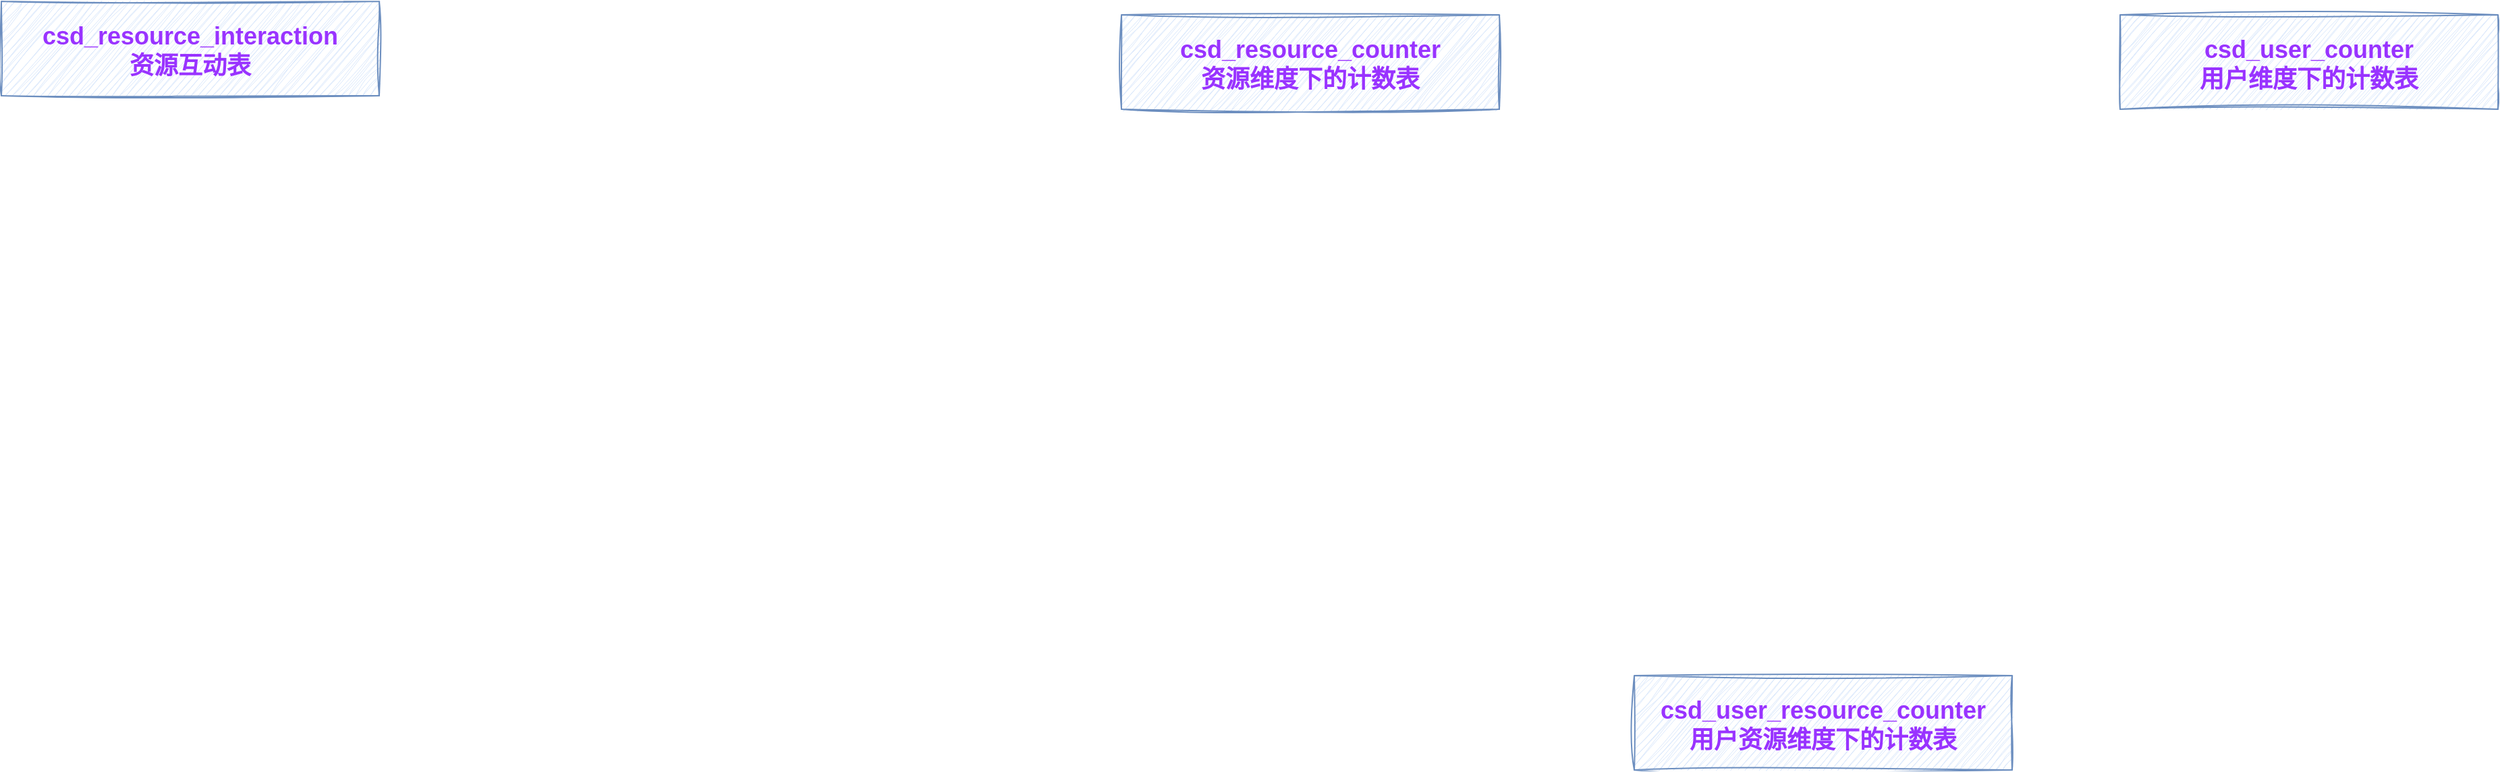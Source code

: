 <mxfile version="20.8.4" type="github">
  <diagram id="R2lEEEUBdFMjLlhIrx00" name="Page-1">
    <mxGraphModel dx="1434" dy="844" grid="1" gridSize="10" guides="1" tooltips="1" connect="1" arrows="1" fold="1" page="1" pageScale="1" pageWidth="850" pageHeight="1100" math="0" shadow="0" extFonts="Permanent Marker^https://fonts.googleapis.com/css?family=Permanent+Marker">
      <root>
        <mxCell id="0" />
        <mxCell id="1" parent="0" />
        <mxCell id="zaY957FdECM3aW0_qBol-46" value="csd_resource_interaction&#xa;资源互动表" style="swimlane;fontStyle=1;childLayout=stackLayout;horizontal=1;startSize=80;horizontalStack=0;resizeParent=1;resizeParentMax=0;resizeLast=0;collapsible=1;marginBottom=0;align=center;fontSize=18;sketch=1;hachureGap=4;jiggle=2;curveFitting=1;fontFamily=Helvetica;fillColor=#dae8fc;strokeColor=#6c8ebf;movable=1;resizable=1;rotatable=1;deletable=1;editable=1;connectable=1;fontColor=#9933FF;" vertex="1" collapsed="1" parent="1">
          <mxGeometry x="50" y="70" width="280" height="70" as="geometry">
            <mxRectangle x="50" y="70" width="550" height="630" as="alternateBounds" />
          </mxGeometry>
        </mxCell>
        <mxCell id="zaY957FdECM3aW0_qBol-61" value="id: bigint 主键ID，无实际含义" style="text;strokeColor=#6c8ebf;fillColor=#dae8fc;spacingLeft=4;spacingRight=4;overflow=hidden;rotatable=0;points=[[0,0.5],[1,0.5]];portConstraint=eastwest;fontSize=14;sketch=1;hachureGap=4;jiggle=2;curveFitting=1;fontFamily=Helvetica;align=left;verticalAlign=middle;" vertex="1" parent="zaY957FdECM3aW0_qBol-46">
          <mxGeometry y="80" width="550" height="50" as="geometry" />
        </mxCell>
        <mxCell id="zaY957FdECM3aW0_qBol-4" value="account_id: varchar(64) 互动用户ID" style="text;strokeColor=#6c8ebf;fillColor=#dae8fc;spacingLeft=4;spacingRight=4;overflow=hidden;rotatable=0;points=[[0,0.5],[1,0.5]];portConstraint=eastwest;fontSize=14;sketch=1;hachureGap=4;jiggle=2;curveFitting=1;fontFamily=Helvetica;align=left;verticalAlign=middle;" vertex="1" parent="zaY957FdECM3aW0_qBol-46">
          <mxGeometry y="130" width="550" height="50" as="geometry" />
        </mxCell>
        <mxCell id="zaY957FdECM3aW0_qBol-48" value="resource_type: varchar(32) 资源类型" style="text;strokeColor=#6c8ebf;fillColor=#dae8fc;spacingLeft=4;spacingRight=4;overflow=hidden;rotatable=0;points=[[0,0.5],[1,0.5]];portConstraint=eastwest;fontSize=14;sketch=1;hachureGap=4;jiggle=2;curveFitting=1;fontFamily=Helvetica;align=left;verticalAlign=middle;" vertex="1" parent="zaY957FdECM3aW0_qBol-46">
          <mxGeometry y="180" width="550" height="50" as="geometry" />
        </mxCell>
        <mxCell id="zaY957FdECM3aW0_qBol-49" value="resource_id: varchar(128) 资源ID" style="text;strokeColor=#6c8ebf;fillColor=#dae8fc;spacingLeft=4;spacingRight=4;overflow=hidden;rotatable=0;points=[[0,0.5],[1,0.5]];portConstraint=eastwest;fontSize=14;sketch=1;hachureGap=4;jiggle=2;curveFitting=1;fontFamily=Helvetica;align=left;verticalAlign=middle;" vertex="1" parent="zaY957FdECM3aW0_qBol-46">
          <mxGeometry y="230" width="550" height="50" as="geometry" />
        </mxCell>
        <mxCell id="zaY957FdECM3aW0_qBol-62" value="resource_owner_id: varchar(64) 资源所属用户ID" style="text;strokeColor=#6c8ebf;fillColor=#dae8fc;spacingLeft=4;spacingRight=4;overflow=hidden;rotatable=0;points=[[0,0.5],[1,0.5]];portConstraint=eastwest;fontSize=14;sketch=1;hachureGap=4;jiggle=2;curveFitting=1;fontFamily=Helvetica;align=left;verticalAlign=middle;" vertex="1" parent="zaY957FdECM3aW0_qBol-46">
          <mxGeometry y="280" width="550" height="50" as="geometry" />
        </mxCell>
        <mxCell id="zaY957FdECM3aW0_qBol-50" value="action: varchar(32) 互动行为，点赞(like)，收藏(collect)，打赏(reward)，浏览(view)等" style="text;strokeColor=#6c8ebf;fillColor=#dae8fc;spacingLeft=4;spacingRight=4;overflow=hidden;rotatable=0;points=[[0,0.5],[1,0.5]];portConstraint=eastwest;fontSize=14;sketch=1;hachureGap=4;jiggle=2;curveFitting=1;fontFamily=Helvetica;align=left;verticalAlign=middle;" vertex="1" parent="zaY957FdECM3aW0_qBol-46">
          <mxGeometry y="330" width="550" height="50" as="geometry" />
        </mxCell>
        <mxCell id="zaY957FdECM3aW0_qBol-51" value="interact_info: text 互动明细，json结构表示" style="text;strokeColor=#6c8ebf;fillColor=#dae8fc;spacingLeft=4;spacingRight=4;overflow=hidden;rotatable=0;points=[[0,0.5],[1,0.5]];portConstraint=eastwest;fontSize=14;sketch=1;hachureGap=4;jiggle=2;curveFitting=1;fontFamily=Helvetica;align=left;verticalAlign=middle;" vertex="1" parent="zaY957FdECM3aW0_qBol-46">
          <mxGeometry y="380" width="550" height="50" as="geometry" />
        </mxCell>
        <mxCell id="zaY957FdECM3aW0_qBol-56" value="status: tinyint 状态 1-正常状态 2-取消状态" style="text;strokeColor=#6c8ebf;fillColor=#dae8fc;spacingLeft=4;spacingRight=4;overflow=hidden;rotatable=0;points=[[0,0.5],[1,0.5]];portConstraint=eastwest;fontSize=14;sketch=1;hachureGap=4;jiggle=2;curveFitting=1;fontFamily=Helvetica;align=left;verticalAlign=middle;" vertex="1" parent="zaY957FdECM3aW0_qBol-46">
          <mxGeometry y="430" width="550" height="50" as="geometry" />
        </mxCell>
        <mxCell id="zaY957FdECM3aW0_qBol-57" value="cancel_time: bigint 取消互动(如取消点赞)的操作时间" style="text;strokeColor=#6c8ebf;fillColor=#dae8fc;spacingLeft=4;spacingRight=4;overflow=hidden;rotatable=0;points=[[0,0.5],[1,0.5]];portConstraint=eastwest;fontSize=14;sketch=1;hachureGap=4;jiggle=2;curveFitting=1;fontFamily=Helvetica;align=left;verticalAlign=middle;" vertex="1" parent="zaY957FdECM3aW0_qBol-46">
          <mxGeometry y="480" width="550" height="50" as="geometry" />
        </mxCell>
        <mxCell id="zaY957FdECM3aW0_qBol-58" value="create_time: bigint 创建时间" style="text;strokeColor=#6c8ebf;fillColor=#dae8fc;spacingLeft=4;spacingRight=4;overflow=hidden;rotatable=0;points=[[0,0.5],[1,0.5]];portConstraint=eastwest;fontSize=14;sketch=1;hachureGap=4;jiggle=2;curveFitting=1;fontFamily=Helvetica;align=left;verticalAlign=middle;" vertex="1" parent="zaY957FdECM3aW0_qBol-46">
          <mxGeometry y="530" width="550" height="50" as="geometry" />
        </mxCell>
        <mxCell id="zaY957FdECM3aW0_qBol-59" value="update_time: bigint 更新时间" style="text;strokeColor=#6c8ebf;fillColor=#dae8fc;spacingLeft=4;spacingRight=4;overflow=hidden;rotatable=0;points=[[0,0.5],[1,0.5]];portConstraint=eastwest;fontSize=14;sketch=1;hachureGap=4;jiggle=2;curveFitting=1;fontFamily=Helvetica;align=left;verticalAlign=middle;" vertex="1" parent="zaY957FdECM3aW0_qBol-46">
          <mxGeometry y="580" width="550" height="50" as="geometry" />
        </mxCell>
        <mxCell id="zaY957FdECM3aW0_qBol-63" value="csd_resource_counter&#xa;资源维度下的计数表" style="swimlane;fontStyle=1;childLayout=stackLayout;horizontal=1;startSize=80;horizontalStack=0;resizeParent=1;resizeParentMax=0;resizeLast=0;collapsible=1;marginBottom=0;align=center;fontSize=18;sketch=1;hachureGap=4;jiggle=2;curveFitting=1;fontFamily=Helvetica;fillColor=#dae8fc;strokeColor=#6c8ebf;movable=1;resizable=1;rotatable=1;deletable=1;editable=1;connectable=1;fontColor=#9933FF;" vertex="1" collapsed="1" parent="1">
          <mxGeometry x="880" y="80" width="280" height="70" as="geometry">
            <mxRectangle x="880" y="80" width="550" height="430" as="alternateBounds" />
          </mxGeometry>
        </mxCell>
        <mxCell id="zaY957FdECM3aW0_qBol-64" value="id: bigint 主键ID，无实际含义" style="text;strokeColor=#6c8ebf;fillColor=#dae8fc;spacingLeft=4;spacingRight=4;overflow=hidden;rotatable=0;points=[[0,0.5],[1,0.5]];portConstraint=eastwest;fontSize=14;sketch=1;hachureGap=4;jiggle=2;curveFitting=1;fontFamily=Helvetica;align=left;verticalAlign=middle;" vertex="1" parent="zaY957FdECM3aW0_qBol-63">
          <mxGeometry y="80" width="550" height="50" as="geometry" />
        </mxCell>
        <mxCell id="zaY957FdECM3aW0_qBol-66" value="resource_type: varchar(32) 资源类型" style="text;strokeColor=#6c8ebf;fillColor=#dae8fc;spacingLeft=4;spacingRight=4;overflow=hidden;rotatable=0;points=[[0,0.5],[1,0.5]];portConstraint=eastwest;fontSize=14;sketch=1;hachureGap=4;jiggle=2;curveFitting=1;fontFamily=Helvetica;align=left;verticalAlign=middle;" vertex="1" parent="zaY957FdECM3aW0_qBol-63">
          <mxGeometry y="130" width="550" height="50" as="geometry" />
        </mxCell>
        <mxCell id="zaY957FdECM3aW0_qBol-67" value="resource_id: varchar(128) 资源ID" style="text;strokeColor=#6c8ebf;fillColor=#dae8fc;spacingLeft=4;spacingRight=4;overflow=hidden;rotatable=0;points=[[0,0.5],[1,0.5]];portConstraint=eastwest;fontSize=14;sketch=1;hachureGap=4;jiggle=2;curveFitting=1;fontFamily=Helvetica;align=left;verticalAlign=middle;" vertex="1" parent="zaY957FdECM3aW0_qBol-63">
          <mxGeometry y="180" width="550" height="50" as="geometry" />
        </mxCell>
        <mxCell id="zaY957FdECM3aW0_qBol-69" value="count_type: varchar(32) 计数类型，点赞数(like)，评论数(comment)，收藏数(collect)，&#xa;浏览数(view)、分享数(share)等" style="text;strokeColor=#6c8ebf;fillColor=#dae8fc;spacingLeft=4;spacingRight=4;overflow=hidden;rotatable=0;points=[[0,0.5],[1,0.5]];portConstraint=eastwest;fontSize=14;sketch=1;hachureGap=4;jiggle=2;curveFitting=1;fontFamily=Helvetica;align=left;verticalAlign=middle;" vertex="1" parent="zaY957FdECM3aW0_qBol-63">
          <mxGeometry y="230" width="550" height="50" as="geometry" />
        </mxCell>
        <mxCell id="zaY957FdECM3aW0_qBol-70" value="count: long 数目" style="text;strokeColor=#6c8ebf;fillColor=#dae8fc;spacingLeft=4;spacingRight=4;overflow=hidden;rotatable=0;points=[[0,0.5],[1,0.5]];portConstraint=eastwest;fontSize=14;sketch=1;hachureGap=4;jiggle=2;curveFitting=1;fontFamily=Helvetica;align=left;verticalAlign=middle;" vertex="1" parent="zaY957FdECM3aW0_qBol-63">
          <mxGeometry y="280" width="550" height="50" as="geometry" />
        </mxCell>
        <mxCell id="zaY957FdECM3aW0_qBol-73" value="create_time: bigint 创建时间" style="text;strokeColor=#6c8ebf;fillColor=#dae8fc;spacingLeft=4;spacingRight=4;overflow=hidden;rotatable=0;points=[[0,0.5],[1,0.5]];portConstraint=eastwest;fontSize=14;sketch=1;hachureGap=4;jiggle=2;curveFitting=1;fontFamily=Helvetica;align=left;verticalAlign=middle;" vertex="1" parent="zaY957FdECM3aW0_qBol-63">
          <mxGeometry y="330" width="550" height="50" as="geometry" />
        </mxCell>
        <mxCell id="zaY957FdECM3aW0_qBol-74" value="update_time: bigint 更新时间" style="text;strokeColor=#6c8ebf;fillColor=#dae8fc;spacingLeft=4;spacingRight=4;overflow=hidden;rotatable=0;points=[[0,0.5],[1,0.5]];portConstraint=eastwest;fontSize=14;sketch=1;hachureGap=4;jiggle=2;curveFitting=1;fontFamily=Helvetica;align=left;verticalAlign=middle;" vertex="1" parent="zaY957FdECM3aW0_qBol-63">
          <mxGeometry y="380" width="550" height="50" as="geometry" />
        </mxCell>
        <mxCell id="zaY957FdECM3aW0_qBol-87" value="csd_user_counter&#xa;用户维度下的计数表" style="swimlane;fontStyle=1;childLayout=stackLayout;horizontal=1;startSize=80;horizontalStack=0;resizeParent=1;resizeParentMax=0;resizeLast=0;collapsible=1;marginBottom=0;align=center;fontSize=18;sketch=1;hachureGap=4;jiggle=2;curveFitting=1;fontFamily=Helvetica;fillColor=#dae8fc;strokeColor=#6c8ebf;movable=1;resizable=1;rotatable=1;deletable=1;editable=1;connectable=1;fontColor=#9933FF;" vertex="1" collapsed="1" parent="1">
          <mxGeometry x="1620" y="80" width="280" height="70" as="geometry">
            <mxRectangle x="1620" y="80" width="550" height="380" as="alternateBounds" />
          </mxGeometry>
        </mxCell>
        <mxCell id="zaY957FdECM3aW0_qBol-88" value="id: bigint 主键ID，无实际含义" style="text;strokeColor=#6c8ebf;fillColor=#dae8fc;spacingLeft=4;spacingRight=4;overflow=hidden;rotatable=0;points=[[0,0.5],[1,0.5]];portConstraint=eastwest;fontSize=14;sketch=1;hachureGap=4;jiggle=2;curveFitting=1;fontFamily=Helvetica;align=left;verticalAlign=middle;" vertex="1" parent="zaY957FdECM3aW0_qBol-87">
          <mxGeometry y="80" width="550" height="50" as="geometry" />
        </mxCell>
        <mxCell id="zaY957FdECM3aW0_qBol-89" value="account_id: varchar(32) 资源类型" style="text;strokeColor=#6c8ebf;fillColor=#dae8fc;spacingLeft=4;spacingRight=4;overflow=hidden;rotatable=0;points=[[0,0.5],[1,0.5]];portConstraint=eastwest;fontSize=14;sketch=1;hachureGap=4;jiggle=2;curveFitting=1;fontFamily=Helvetica;align=left;verticalAlign=middle;" vertex="1" parent="zaY957FdECM3aW0_qBol-87">
          <mxGeometry y="130" width="550" height="50" as="geometry" />
        </mxCell>
        <mxCell id="zaY957FdECM3aW0_qBol-91" value="count_type: varchar(32) 计数类型，点赞数(like)，被点赞数(be_like)，评论数(comment)，&#xa;被评论数(be_comment)，收藏数(collect)，浏览数(view)、分享数(share)等" style="text;strokeColor=#6c8ebf;fillColor=#dae8fc;spacingLeft=4;spacingRight=4;overflow=hidden;rotatable=0;points=[[0,0.5],[1,0.5]];portConstraint=eastwest;fontSize=14;sketch=1;hachureGap=4;jiggle=2;curveFitting=1;fontFamily=Helvetica;align=left;verticalAlign=middle;" vertex="1" parent="zaY957FdECM3aW0_qBol-87">
          <mxGeometry y="180" width="550" height="50" as="geometry" />
        </mxCell>
        <mxCell id="zaY957FdECM3aW0_qBol-92" value="count: long 数目" style="text;strokeColor=#6c8ebf;fillColor=#dae8fc;spacingLeft=4;spacingRight=4;overflow=hidden;rotatable=0;points=[[0,0.5],[1,0.5]];portConstraint=eastwest;fontSize=14;sketch=1;hachureGap=4;jiggle=2;curveFitting=1;fontFamily=Helvetica;align=left;verticalAlign=middle;" vertex="1" parent="zaY957FdECM3aW0_qBol-87">
          <mxGeometry y="230" width="550" height="50" as="geometry" />
        </mxCell>
        <mxCell id="zaY957FdECM3aW0_qBol-93" value="create_time: bigint 创建时间" style="text;strokeColor=#6c8ebf;fillColor=#dae8fc;spacingLeft=4;spacingRight=4;overflow=hidden;rotatable=0;points=[[0,0.5],[1,0.5]];portConstraint=eastwest;fontSize=14;sketch=1;hachureGap=4;jiggle=2;curveFitting=1;fontFamily=Helvetica;align=left;verticalAlign=middle;" vertex="1" parent="zaY957FdECM3aW0_qBol-87">
          <mxGeometry y="280" width="550" height="50" as="geometry" />
        </mxCell>
        <mxCell id="zaY957FdECM3aW0_qBol-94" value="update_time: bigint 更新时间" style="text;strokeColor=#6c8ebf;fillColor=#dae8fc;spacingLeft=4;spacingRight=4;overflow=hidden;rotatable=0;points=[[0,0.5],[1,0.5]];portConstraint=eastwest;fontSize=14;sketch=1;hachureGap=4;jiggle=2;curveFitting=1;fontFamily=Helvetica;align=left;verticalAlign=middle;" vertex="1" parent="zaY957FdECM3aW0_qBol-87">
          <mxGeometry y="330" width="550" height="50" as="geometry" />
        </mxCell>
        <mxCell id="zaY957FdECM3aW0_qBol-95" value="csd_user_resource_counter&#xa;用户资源维度下的计数表" style="swimlane;fontStyle=1;childLayout=stackLayout;horizontal=1;startSize=80;horizontalStack=0;resizeParent=1;resizeParentMax=0;resizeLast=0;collapsible=1;marginBottom=0;align=center;fontSize=18;sketch=1;hachureGap=4;jiggle=2;curveFitting=1;fontFamily=Helvetica;fillColor=#dae8fc;strokeColor=#6c8ebf;movable=1;resizable=1;rotatable=1;deletable=1;editable=1;connectable=1;fontColor=#9933FF;" vertex="1" collapsed="1" parent="1">
          <mxGeometry x="1260" y="570" width="280" height="70" as="geometry">
            <mxRectangle x="1260" y="570" width="550" height="430" as="alternateBounds" />
          </mxGeometry>
        </mxCell>
        <mxCell id="zaY957FdECM3aW0_qBol-96" value="id: bigint 主键ID，无实际含义" style="text;strokeColor=#6c8ebf;fillColor=#dae8fc;spacingLeft=4;spacingRight=4;overflow=hidden;rotatable=0;points=[[0,0.5],[1,0.5]];portConstraint=eastwest;fontSize=14;sketch=1;hachureGap=4;jiggle=2;curveFitting=1;fontFamily=Helvetica;align=left;verticalAlign=middle;" vertex="1" parent="zaY957FdECM3aW0_qBol-95">
          <mxGeometry y="80" width="550" height="50" as="geometry" />
        </mxCell>
        <mxCell id="zaY957FdECM3aW0_qBol-103" value="account_id: varchar(64) 账号ID" style="text;strokeColor=#6c8ebf;fillColor=#dae8fc;spacingLeft=4;spacingRight=4;overflow=hidden;rotatable=0;points=[[0,0.5],[1,0.5]];portConstraint=eastwest;fontSize=14;sketch=1;hachureGap=4;jiggle=2;curveFitting=1;fontFamily=Helvetica;align=left;verticalAlign=middle;" vertex="1" parent="zaY957FdECM3aW0_qBol-95">
          <mxGeometry y="130" width="550" height="50" as="geometry" />
        </mxCell>
        <mxCell id="zaY957FdECM3aW0_qBol-97" value="resource_type: varchar(32) 资源类型" style="text;strokeColor=#6c8ebf;fillColor=#dae8fc;spacingLeft=4;spacingRight=4;overflow=hidden;rotatable=0;points=[[0,0.5],[1,0.5]];portConstraint=eastwest;fontSize=14;sketch=1;hachureGap=4;jiggle=2;curveFitting=1;fontFamily=Helvetica;align=left;verticalAlign=middle;" vertex="1" parent="zaY957FdECM3aW0_qBol-95">
          <mxGeometry y="180" width="550" height="50" as="geometry" />
        </mxCell>
        <mxCell id="zaY957FdECM3aW0_qBol-99" value="count_type: varchar(32) 计数类型，点赞数(like)，被点赞数(be_like)，评论数(comment)，&#xa;被评论数(be_comment)，收藏数(collect)，浏览数(view)、分享数(share)等" style="text;strokeColor=#6c8ebf;fillColor=#dae8fc;spacingLeft=4;spacingRight=4;overflow=hidden;rotatable=0;points=[[0,0.5],[1,0.5]];portConstraint=eastwest;fontSize=14;sketch=1;hachureGap=4;jiggle=2;curveFitting=1;fontFamily=Helvetica;align=left;verticalAlign=middle;" vertex="1" parent="zaY957FdECM3aW0_qBol-95">
          <mxGeometry y="230" width="550" height="50" as="geometry" />
        </mxCell>
        <mxCell id="zaY957FdECM3aW0_qBol-100" value="count: long 数目" style="text;strokeColor=#6c8ebf;fillColor=#dae8fc;spacingLeft=4;spacingRight=4;overflow=hidden;rotatable=0;points=[[0,0.5],[1,0.5]];portConstraint=eastwest;fontSize=14;sketch=1;hachureGap=4;jiggle=2;curveFitting=1;fontFamily=Helvetica;align=left;verticalAlign=middle;" vertex="1" parent="zaY957FdECM3aW0_qBol-95">
          <mxGeometry y="280" width="550" height="50" as="geometry" />
        </mxCell>
        <mxCell id="zaY957FdECM3aW0_qBol-101" value="create_time: bigint 创建时间" style="text;strokeColor=#6c8ebf;fillColor=#dae8fc;spacingLeft=4;spacingRight=4;overflow=hidden;rotatable=0;points=[[0,0.5],[1,0.5]];portConstraint=eastwest;fontSize=14;sketch=1;hachureGap=4;jiggle=2;curveFitting=1;fontFamily=Helvetica;align=left;verticalAlign=middle;" vertex="1" parent="zaY957FdECM3aW0_qBol-95">
          <mxGeometry y="330" width="550" height="50" as="geometry" />
        </mxCell>
        <mxCell id="zaY957FdECM3aW0_qBol-102" value="update_time: bigint 更新时间" style="text;strokeColor=#6c8ebf;fillColor=#dae8fc;spacingLeft=4;spacingRight=4;overflow=hidden;rotatable=0;points=[[0,0.5],[1,0.5]];portConstraint=eastwest;fontSize=14;sketch=1;hachureGap=4;jiggle=2;curveFitting=1;fontFamily=Helvetica;align=left;verticalAlign=middle;" vertex="1" parent="zaY957FdECM3aW0_qBol-95">
          <mxGeometry y="380" width="550" height="50" as="geometry" />
        </mxCell>
      </root>
    </mxGraphModel>
  </diagram>
</mxfile>

